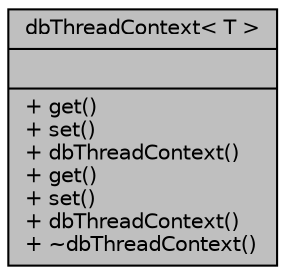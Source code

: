 digraph "dbThreadContext&lt; T &gt;"
{
 // INTERACTIVE_SVG=YES
 // LATEX_PDF_SIZE
  edge [fontname="Helvetica",fontsize="10",labelfontname="Helvetica",labelfontsize="10"];
  node [fontname="Helvetica",fontsize="10",shape=record];
  Node1 [label="{dbThreadContext\< T \>\n||+ get()\l+ set()\l+ dbThreadContext()\l+ get()\l+ set()\l+ dbThreadContext()\l+ ~dbThreadContext()\l}",height=0.2,width=0.4,color="black", fillcolor="grey75", style="filled", fontcolor="black",tooltip=" "];
}
